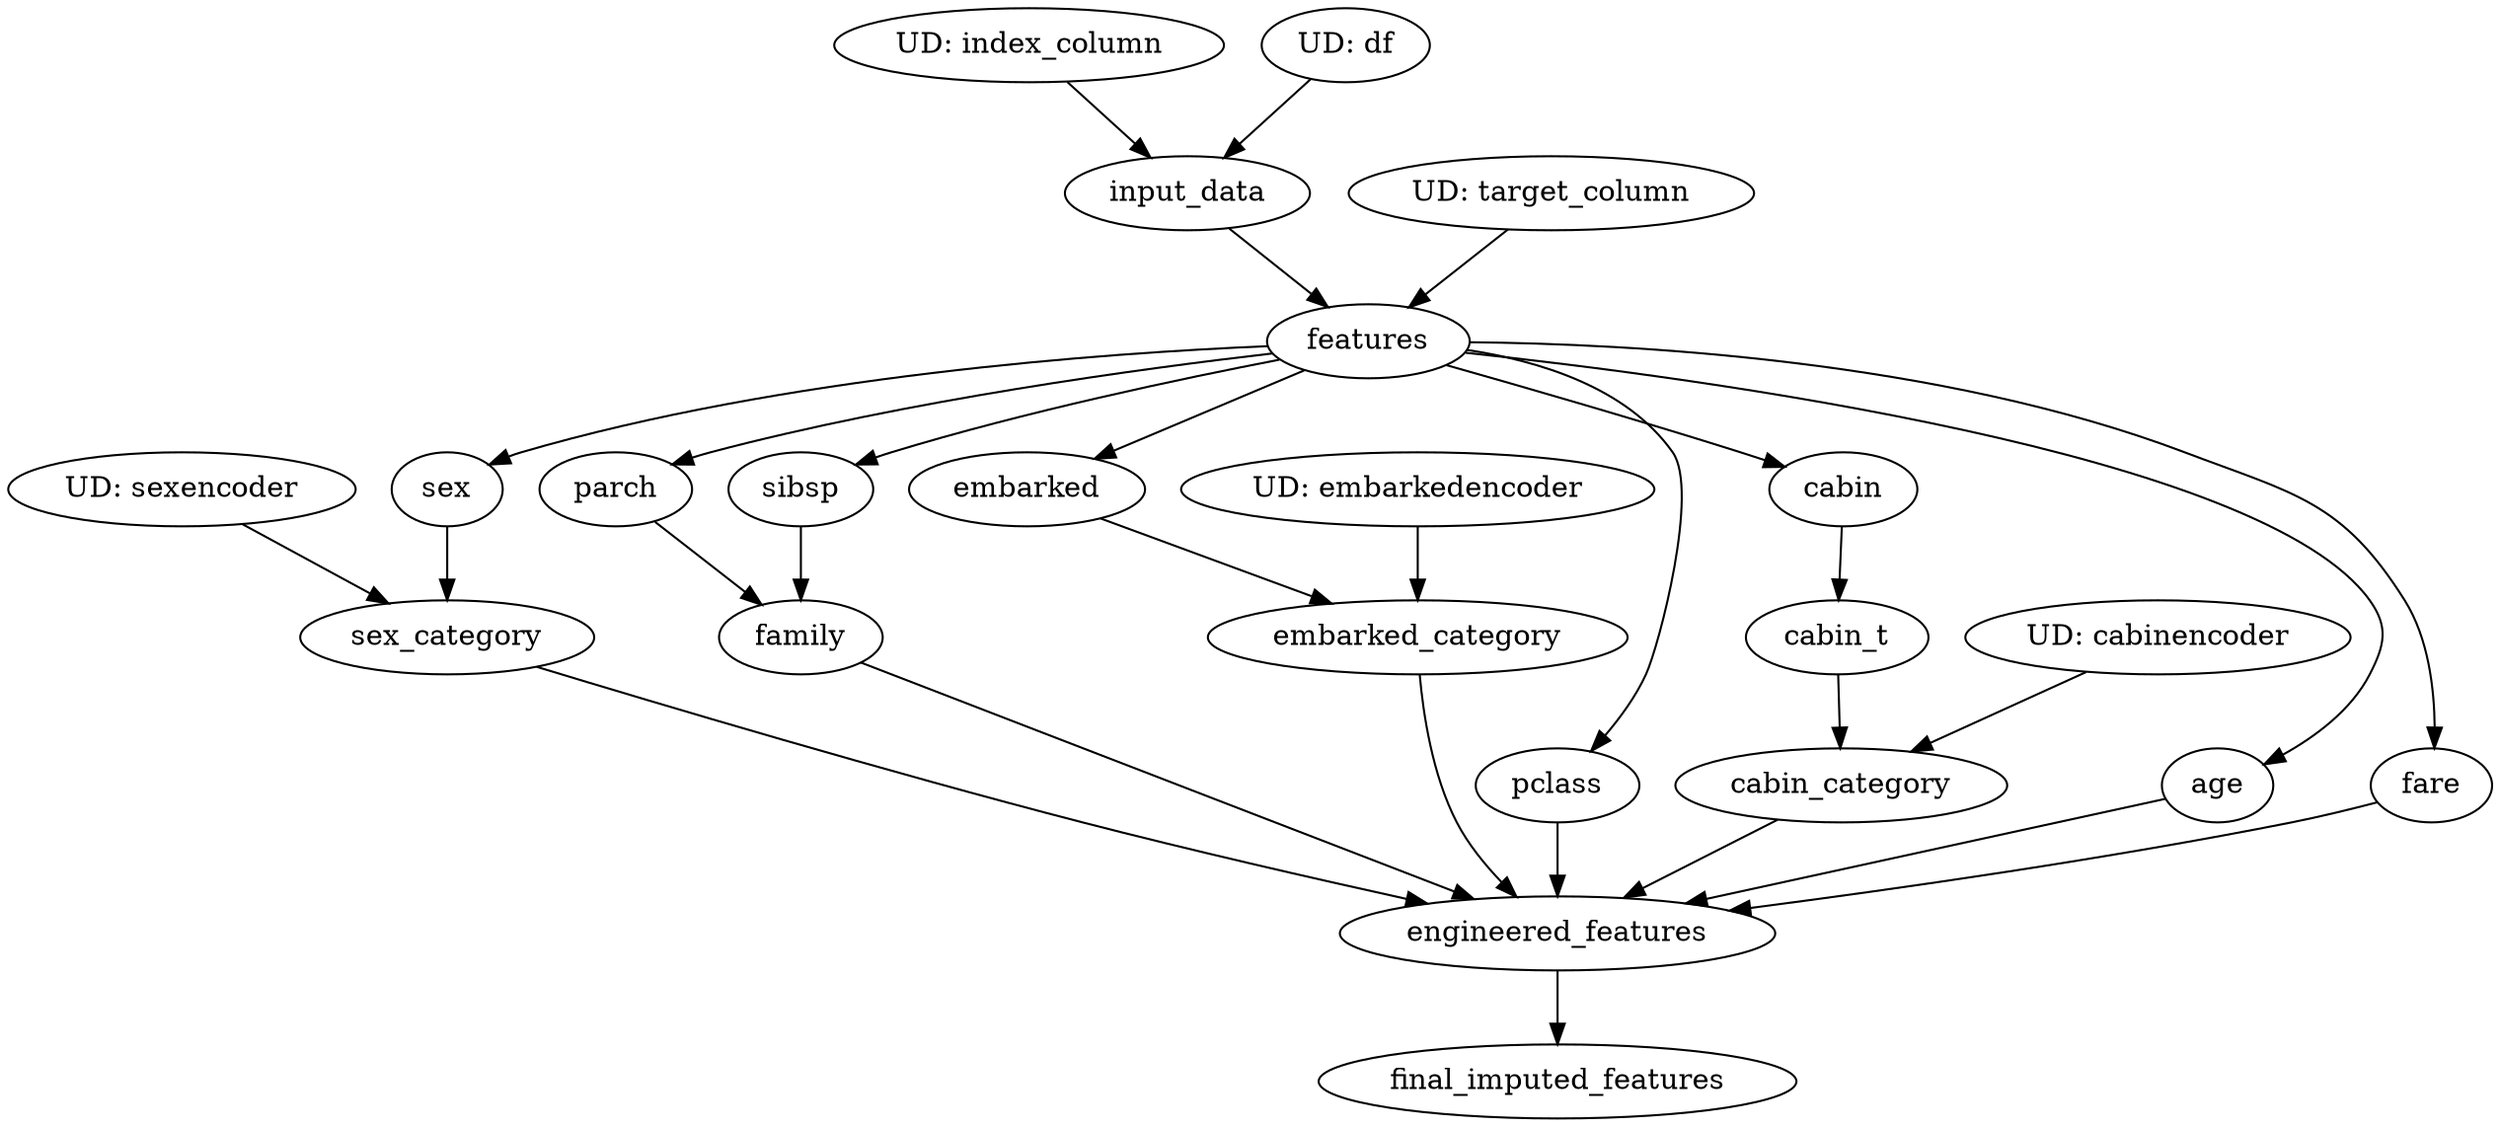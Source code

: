 // Dependency Graph
digraph {
	cabin_category [label=cabin_category]
	embarked_category [label=embarked_category]
	parch [label=parch]
	sex_category [label=sex_category]
	embarked [label=embarked]
	features [label=features]
	pclass [label=pclass]
	cabin [label=cabin]
	sex [label=sex]
	sibsp [label=sibsp]
	index_column [label=index_column]
	sexencoder [label=sexencoder]
	age [label=age]
	cabinencoder [label=cabinencoder]
	input_data [label=input_data]
	embarkedencoder [label=embarkedencoder]
	final_imputed_features [label=final_imputed_features]
	fare [label=fare]
	engineered_features [label=engineered_features]
	cabin_t [label=cabin_t]
	family [label=family]
	target_column [label=target_column]
	df [label=df]
	sexencoder [label="UD: sexencoder"]
	target_column [label="UD: target_column"]
	df [label="UD: df"]
	cabinencoder [label="UD: cabinencoder"]
	embarkedencoder [label="UD: embarkedencoder"]
	index_column [label="UD: index_column"]
	cabin_t -> cabin_category
	cabinencoder -> cabin_category
	embarked -> embarked_category
	embarkedencoder -> embarked_category
	features -> parch
	sex -> sex_category
	sexencoder -> sex_category
	features -> embarked
	input_data -> features
	target_column -> features
	features -> pclass
	features -> cabin
	features -> sex
	features -> sibsp
	features -> age
	df -> input_data
	index_column -> input_data
	engineered_features -> final_imputed_features
	features -> fare
	pclass -> engineered_features
	age -> engineered_features
	fare -> engineered_features
	cabin_category -> engineered_features
	sex_category -> engineered_features
	embarked_category -> engineered_features
	family -> engineered_features
	cabin -> cabin_t
	sibsp -> family
	parch -> family
}
